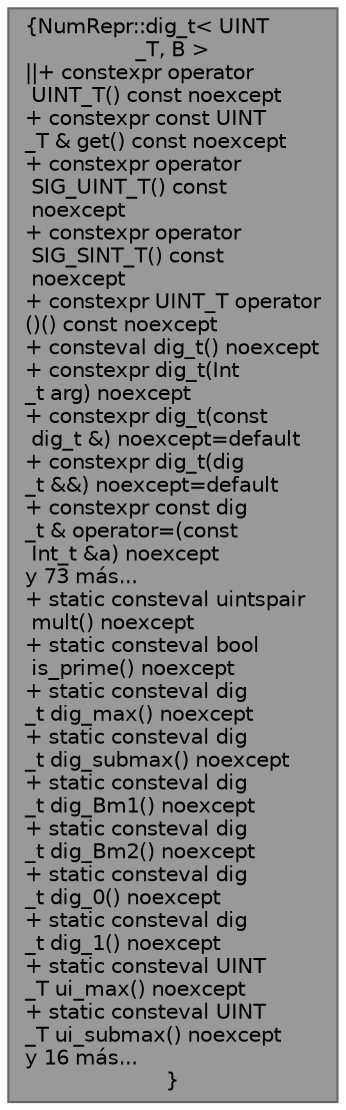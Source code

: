 digraph "NumRepr::dig_t&lt; UINT_T, B &gt;"
{
 // INTERACTIVE_SVG=YES
 // LATEX_PDF_SIZE
  bgcolor="transparent";
  edge [fontname=Helvetica,fontsize=10,labelfontname=Helvetica,labelfontsize=10];
  node [fontname=Helvetica,fontsize=10,shape=box,height=0.2,width=0.4];
  Node1 [label="{NumRepr::dig_t\< UINT\l_T, B \>\n||+ constexpr operator\l UINT_T() const noexcept\l+ constexpr const UINT\l_T & get() const noexcept\l+ constexpr operator\l SIG_UINT_T() const\l noexcept\l+ constexpr operator\l SIG_SINT_T() const\l noexcept\l+ constexpr UINT_T operator\l()() const noexcept\l+ consteval dig_t() noexcept\l+ constexpr dig_t(Int\l_t arg) noexcept\l+ constexpr dig_t(const\l dig_t &) noexcept=default\l+ constexpr dig_t(dig\l_t &&) noexcept=default\l+ constexpr const dig\l_t & operator=(const\l Int_t &a) noexcept\ly 73 más...\l+ static consteval uintspair\l mult() noexcept\l+ static consteval bool\l is_prime() noexcept\l+ static consteval dig\l_t dig_max() noexcept\l+ static consteval dig\l_t dig_submax() noexcept\l+ static consteval dig\l_t dig_Bm1() noexcept\l+ static consteval dig\l_t dig_Bm2() noexcept\l+ static consteval dig\l_t dig_0() noexcept\l+ static consteval dig\l_t dig_1() noexcept\l+ static consteval UINT\l_T ui_max() noexcept\l+ static consteval UINT\l_T ui_submax() noexcept\ly 16 más...\l}",height=0.2,width=0.4,color="gray40", fillcolor="grey60", style="filled", fontcolor="black",tooltip=" "];
}
